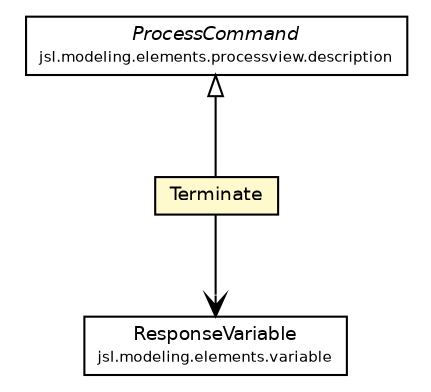 #!/usr/local/bin/dot
#
# Class diagram 
# Generated by UMLGraph version 5.4 (http://www.umlgraph.org/)
#

digraph G {
	edge [fontname="Helvetica",fontsize=10,labelfontname="Helvetica",labelfontsize=10];
	node [fontname="Helvetica",fontsize=10,shape=plaintext];
	nodesep=0.25;
	ranksep=0.5;
	// jsl.modeling.elements.processview.description.ProcessCommand
	c213469 [label=<<table title="jsl.modeling.elements.processview.description.ProcessCommand" border="0" cellborder="1" cellspacing="0" cellpadding="2" port="p" href="../ProcessCommand.html">
		<tr><td><table border="0" cellspacing="0" cellpadding="1">
<tr><td align="center" balign="center"><font face="Helvetica-Oblique"> ProcessCommand </font></td></tr>
<tr><td align="center" balign="center"><font point-size="7.0"> jsl.modeling.elements.processview.description </font></td></tr>
		</table></td></tr>
		</table>>, URL="../ProcessCommand.html", fontname="Helvetica", fontcolor="black", fontsize=9.0];
	// jsl.modeling.elements.processview.description.commands.Terminate
	c213473 [label=<<table title="jsl.modeling.elements.processview.description.commands.Terminate" border="0" cellborder="1" cellspacing="0" cellpadding="2" port="p" bgcolor="lemonChiffon" href="./Terminate.html">
		<tr><td><table border="0" cellspacing="0" cellpadding="1">
<tr><td align="center" balign="center"> Terminate </td></tr>
		</table></td></tr>
		</table>>, URL="./Terminate.html", fontname="Helvetica", fontcolor="black", fontsize=9.0];
	// jsl.modeling.elements.variable.ResponseVariable
	c213642 [label=<<table title="jsl.modeling.elements.variable.ResponseVariable" border="0" cellborder="1" cellspacing="0" cellpadding="2" port="p" href="../../../variable/ResponseVariable.html">
		<tr><td><table border="0" cellspacing="0" cellpadding="1">
<tr><td align="center" balign="center"> ResponseVariable </td></tr>
<tr><td align="center" balign="center"><font point-size="7.0"> jsl.modeling.elements.variable </font></td></tr>
		</table></td></tr>
		</table>>, URL="../../../variable/ResponseVariable.html", fontname="Helvetica", fontcolor="black", fontsize=9.0];
	//jsl.modeling.elements.processview.description.commands.Terminate extends jsl.modeling.elements.processview.description.ProcessCommand
	c213469:p -> c213473:p [dir=back,arrowtail=empty];
	// jsl.modeling.elements.processview.description.commands.Terminate NAVASSOC jsl.modeling.elements.variable.ResponseVariable
	c213473:p -> c213642:p [taillabel="", label="", headlabel="", fontname="Helvetica", fontcolor="black", fontsize=10.0, color="black", arrowhead=open];
}


